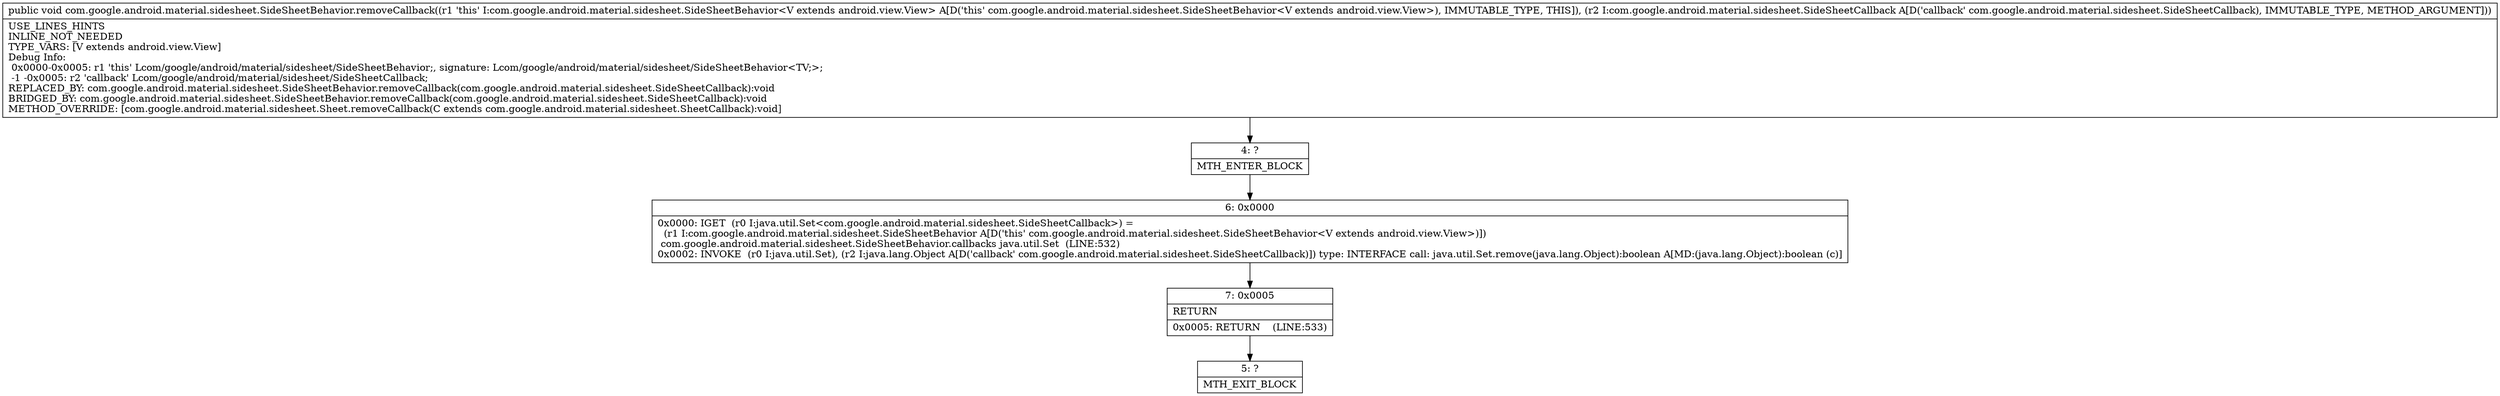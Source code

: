 digraph "CFG forcom.google.android.material.sidesheet.SideSheetBehavior.removeCallback(Lcom\/google\/android\/material\/sidesheet\/SideSheetCallback;)V" {
Node_4 [shape=record,label="{4\:\ ?|MTH_ENTER_BLOCK\l}"];
Node_6 [shape=record,label="{6\:\ 0x0000|0x0000: IGET  (r0 I:java.util.Set\<com.google.android.material.sidesheet.SideSheetCallback\>) = \l  (r1 I:com.google.android.material.sidesheet.SideSheetBehavior A[D('this' com.google.android.material.sidesheet.SideSheetBehavior\<V extends android.view.View\>)])\l com.google.android.material.sidesheet.SideSheetBehavior.callbacks java.util.Set  (LINE:532)\l0x0002: INVOKE  (r0 I:java.util.Set), (r2 I:java.lang.Object A[D('callback' com.google.android.material.sidesheet.SideSheetCallback)]) type: INTERFACE call: java.util.Set.remove(java.lang.Object):boolean A[MD:(java.lang.Object):boolean (c)]\l}"];
Node_7 [shape=record,label="{7\:\ 0x0005|RETURN\l|0x0005: RETURN    (LINE:533)\l}"];
Node_5 [shape=record,label="{5\:\ ?|MTH_EXIT_BLOCK\l}"];
MethodNode[shape=record,label="{public void com.google.android.material.sidesheet.SideSheetBehavior.removeCallback((r1 'this' I:com.google.android.material.sidesheet.SideSheetBehavior\<V extends android.view.View\> A[D('this' com.google.android.material.sidesheet.SideSheetBehavior\<V extends android.view.View\>), IMMUTABLE_TYPE, THIS]), (r2 I:com.google.android.material.sidesheet.SideSheetCallback A[D('callback' com.google.android.material.sidesheet.SideSheetCallback), IMMUTABLE_TYPE, METHOD_ARGUMENT]))  | USE_LINES_HINTS\lINLINE_NOT_NEEDED\lTYPE_VARS: [V extends android.view.View]\lDebug Info:\l  0x0000\-0x0005: r1 'this' Lcom\/google\/android\/material\/sidesheet\/SideSheetBehavior;, signature: Lcom\/google\/android\/material\/sidesheet\/SideSheetBehavior\<TV;\>;\l  \-1 \-0x0005: r2 'callback' Lcom\/google\/android\/material\/sidesheet\/SideSheetCallback;\lREPLACED_BY: com.google.android.material.sidesheet.SideSheetBehavior.removeCallback(com.google.android.material.sidesheet.SideSheetCallback):void\lBRIDGED_BY: com.google.android.material.sidesheet.SideSheetBehavior.removeCallback(com.google.android.material.sidesheet.SideSheetCallback):void\lMETHOD_OVERRIDE: [com.google.android.material.sidesheet.Sheet.removeCallback(C extends com.google.android.material.sidesheet.SheetCallback):void]\l}"];
MethodNode -> Node_4;Node_4 -> Node_6;
Node_6 -> Node_7;
Node_7 -> Node_5;
}

